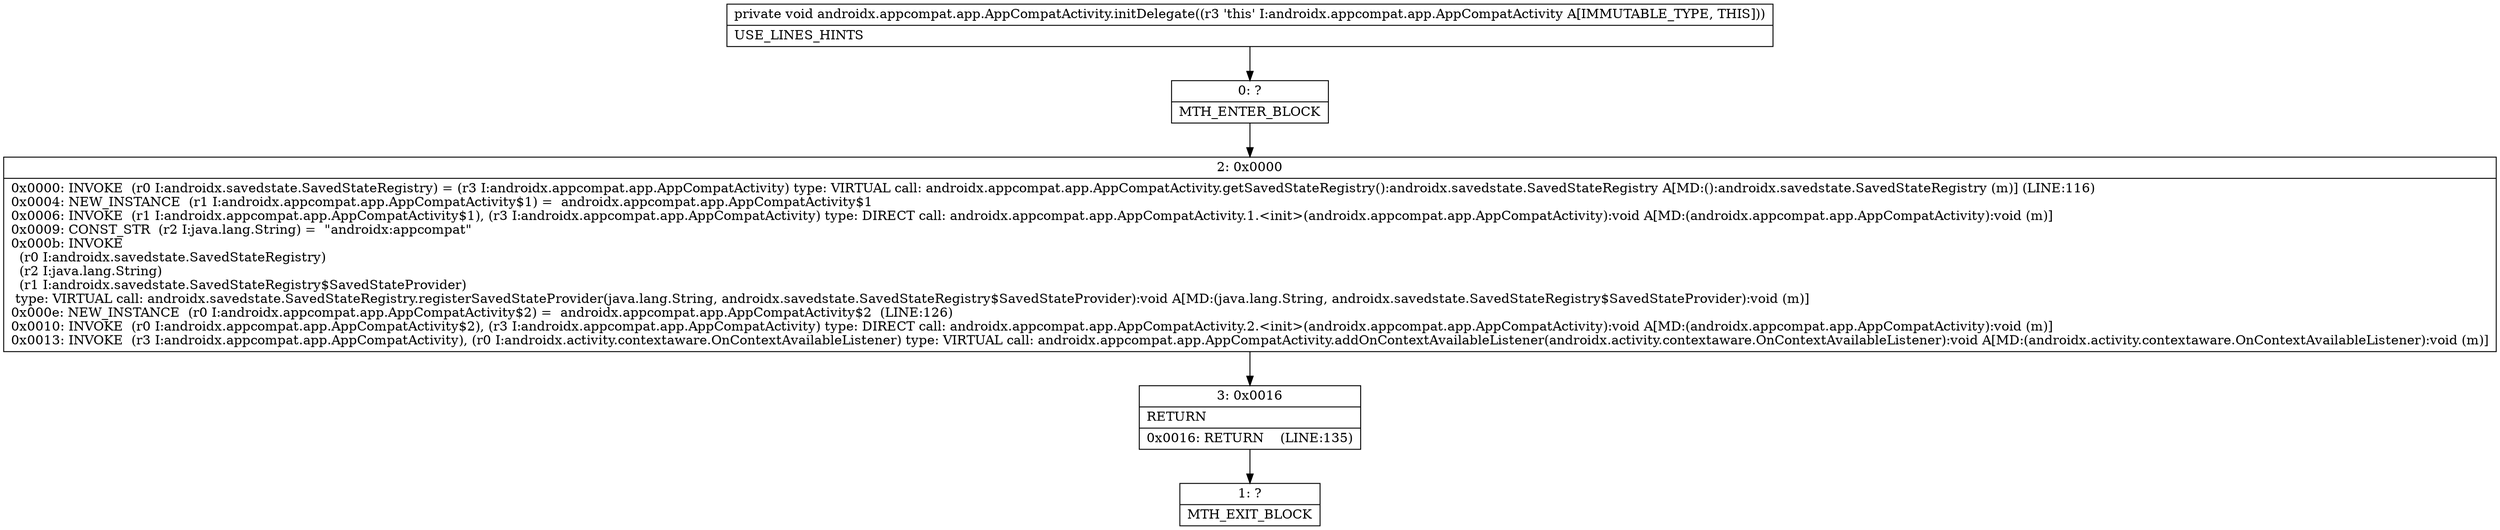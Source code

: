 digraph "CFG forandroidx.appcompat.app.AppCompatActivity.initDelegate()V" {
Node_0 [shape=record,label="{0\:\ ?|MTH_ENTER_BLOCK\l}"];
Node_2 [shape=record,label="{2\:\ 0x0000|0x0000: INVOKE  (r0 I:androidx.savedstate.SavedStateRegistry) = (r3 I:androidx.appcompat.app.AppCompatActivity) type: VIRTUAL call: androidx.appcompat.app.AppCompatActivity.getSavedStateRegistry():androidx.savedstate.SavedStateRegistry A[MD:():androidx.savedstate.SavedStateRegistry (m)] (LINE:116)\l0x0004: NEW_INSTANCE  (r1 I:androidx.appcompat.app.AppCompatActivity$1) =  androidx.appcompat.app.AppCompatActivity$1 \l0x0006: INVOKE  (r1 I:androidx.appcompat.app.AppCompatActivity$1), (r3 I:androidx.appcompat.app.AppCompatActivity) type: DIRECT call: androidx.appcompat.app.AppCompatActivity.1.\<init\>(androidx.appcompat.app.AppCompatActivity):void A[MD:(androidx.appcompat.app.AppCompatActivity):void (m)]\l0x0009: CONST_STR  (r2 I:java.lang.String) =  \"androidx:appcompat\" \l0x000b: INVOKE  \l  (r0 I:androidx.savedstate.SavedStateRegistry)\l  (r2 I:java.lang.String)\l  (r1 I:androidx.savedstate.SavedStateRegistry$SavedStateProvider)\l type: VIRTUAL call: androidx.savedstate.SavedStateRegistry.registerSavedStateProvider(java.lang.String, androidx.savedstate.SavedStateRegistry$SavedStateProvider):void A[MD:(java.lang.String, androidx.savedstate.SavedStateRegistry$SavedStateProvider):void (m)]\l0x000e: NEW_INSTANCE  (r0 I:androidx.appcompat.app.AppCompatActivity$2) =  androidx.appcompat.app.AppCompatActivity$2  (LINE:126)\l0x0010: INVOKE  (r0 I:androidx.appcompat.app.AppCompatActivity$2), (r3 I:androidx.appcompat.app.AppCompatActivity) type: DIRECT call: androidx.appcompat.app.AppCompatActivity.2.\<init\>(androidx.appcompat.app.AppCompatActivity):void A[MD:(androidx.appcompat.app.AppCompatActivity):void (m)]\l0x0013: INVOKE  (r3 I:androidx.appcompat.app.AppCompatActivity), (r0 I:androidx.activity.contextaware.OnContextAvailableListener) type: VIRTUAL call: androidx.appcompat.app.AppCompatActivity.addOnContextAvailableListener(androidx.activity.contextaware.OnContextAvailableListener):void A[MD:(androidx.activity.contextaware.OnContextAvailableListener):void (m)]\l}"];
Node_3 [shape=record,label="{3\:\ 0x0016|RETURN\l|0x0016: RETURN    (LINE:135)\l}"];
Node_1 [shape=record,label="{1\:\ ?|MTH_EXIT_BLOCK\l}"];
MethodNode[shape=record,label="{private void androidx.appcompat.app.AppCompatActivity.initDelegate((r3 'this' I:androidx.appcompat.app.AppCompatActivity A[IMMUTABLE_TYPE, THIS]))  | USE_LINES_HINTS\l}"];
MethodNode -> Node_0;Node_0 -> Node_2;
Node_2 -> Node_3;
Node_3 -> Node_1;
}

